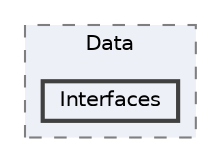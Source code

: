 digraph "BLAZAMCommon/Data/Interfaces"
{
 // LATEX_PDF_SIZE
  bgcolor="transparent";
  edge [fontname=Helvetica,fontsize=10,labelfontname=Helvetica,labelfontsize=10];
  node [fontname=Helvetica,fontsize=10,shape=box,height=0.2,width=0.4];
  compound=true
  subgraph clusterdir_a2532e494f366257d23f6db4e6f5cb0b {
    graph [ bgcolor="#edf0f7", pencolor="grey50", label="Data", fontname=Helvetica,fontsize=10 style="filled,dashed", URL="dir_a2532e494f366257d23f6db4e6f5cb0b.html",tooltip=""]
  dir_9820d76dd0792c1947e6871cda2b5938 [label="Interfaces", fillcolor="#edf0f7", color="grey25", style="filled,bold", URL="dir_9820d76dd0792c1947e6871cda2b5938.html",tooltip=""];
  }
}
